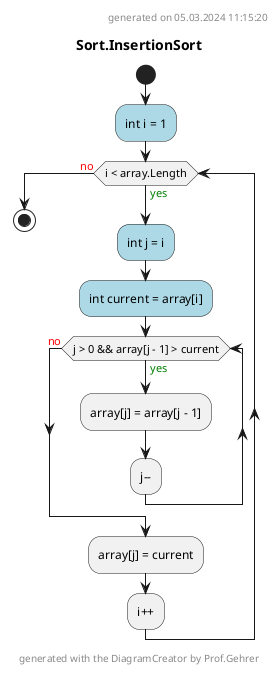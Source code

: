 @startuml Sort.InsertionSort
header
generated on 05.03.2024 11:15:20
end header
title Sort.InsertionSort
start
#LightBlue:int i = 1;
while (i < array.Length) is (<color:green>yes)
    #LightBlue:int j = i;
    #LightBlue:int current = array[i];
    while (j > 0 && array[j - 1] > current) is (<color:green>yes)
        :array[j] = array[j - 1];
        :j--;
    endwhile (<color:red>no)
    :array[j] = current;
:i++;
endwhile (<color:red>no)
footer
generated with the DiagramCreator by Prof.Gehrer
end footer
stop
@enduml
